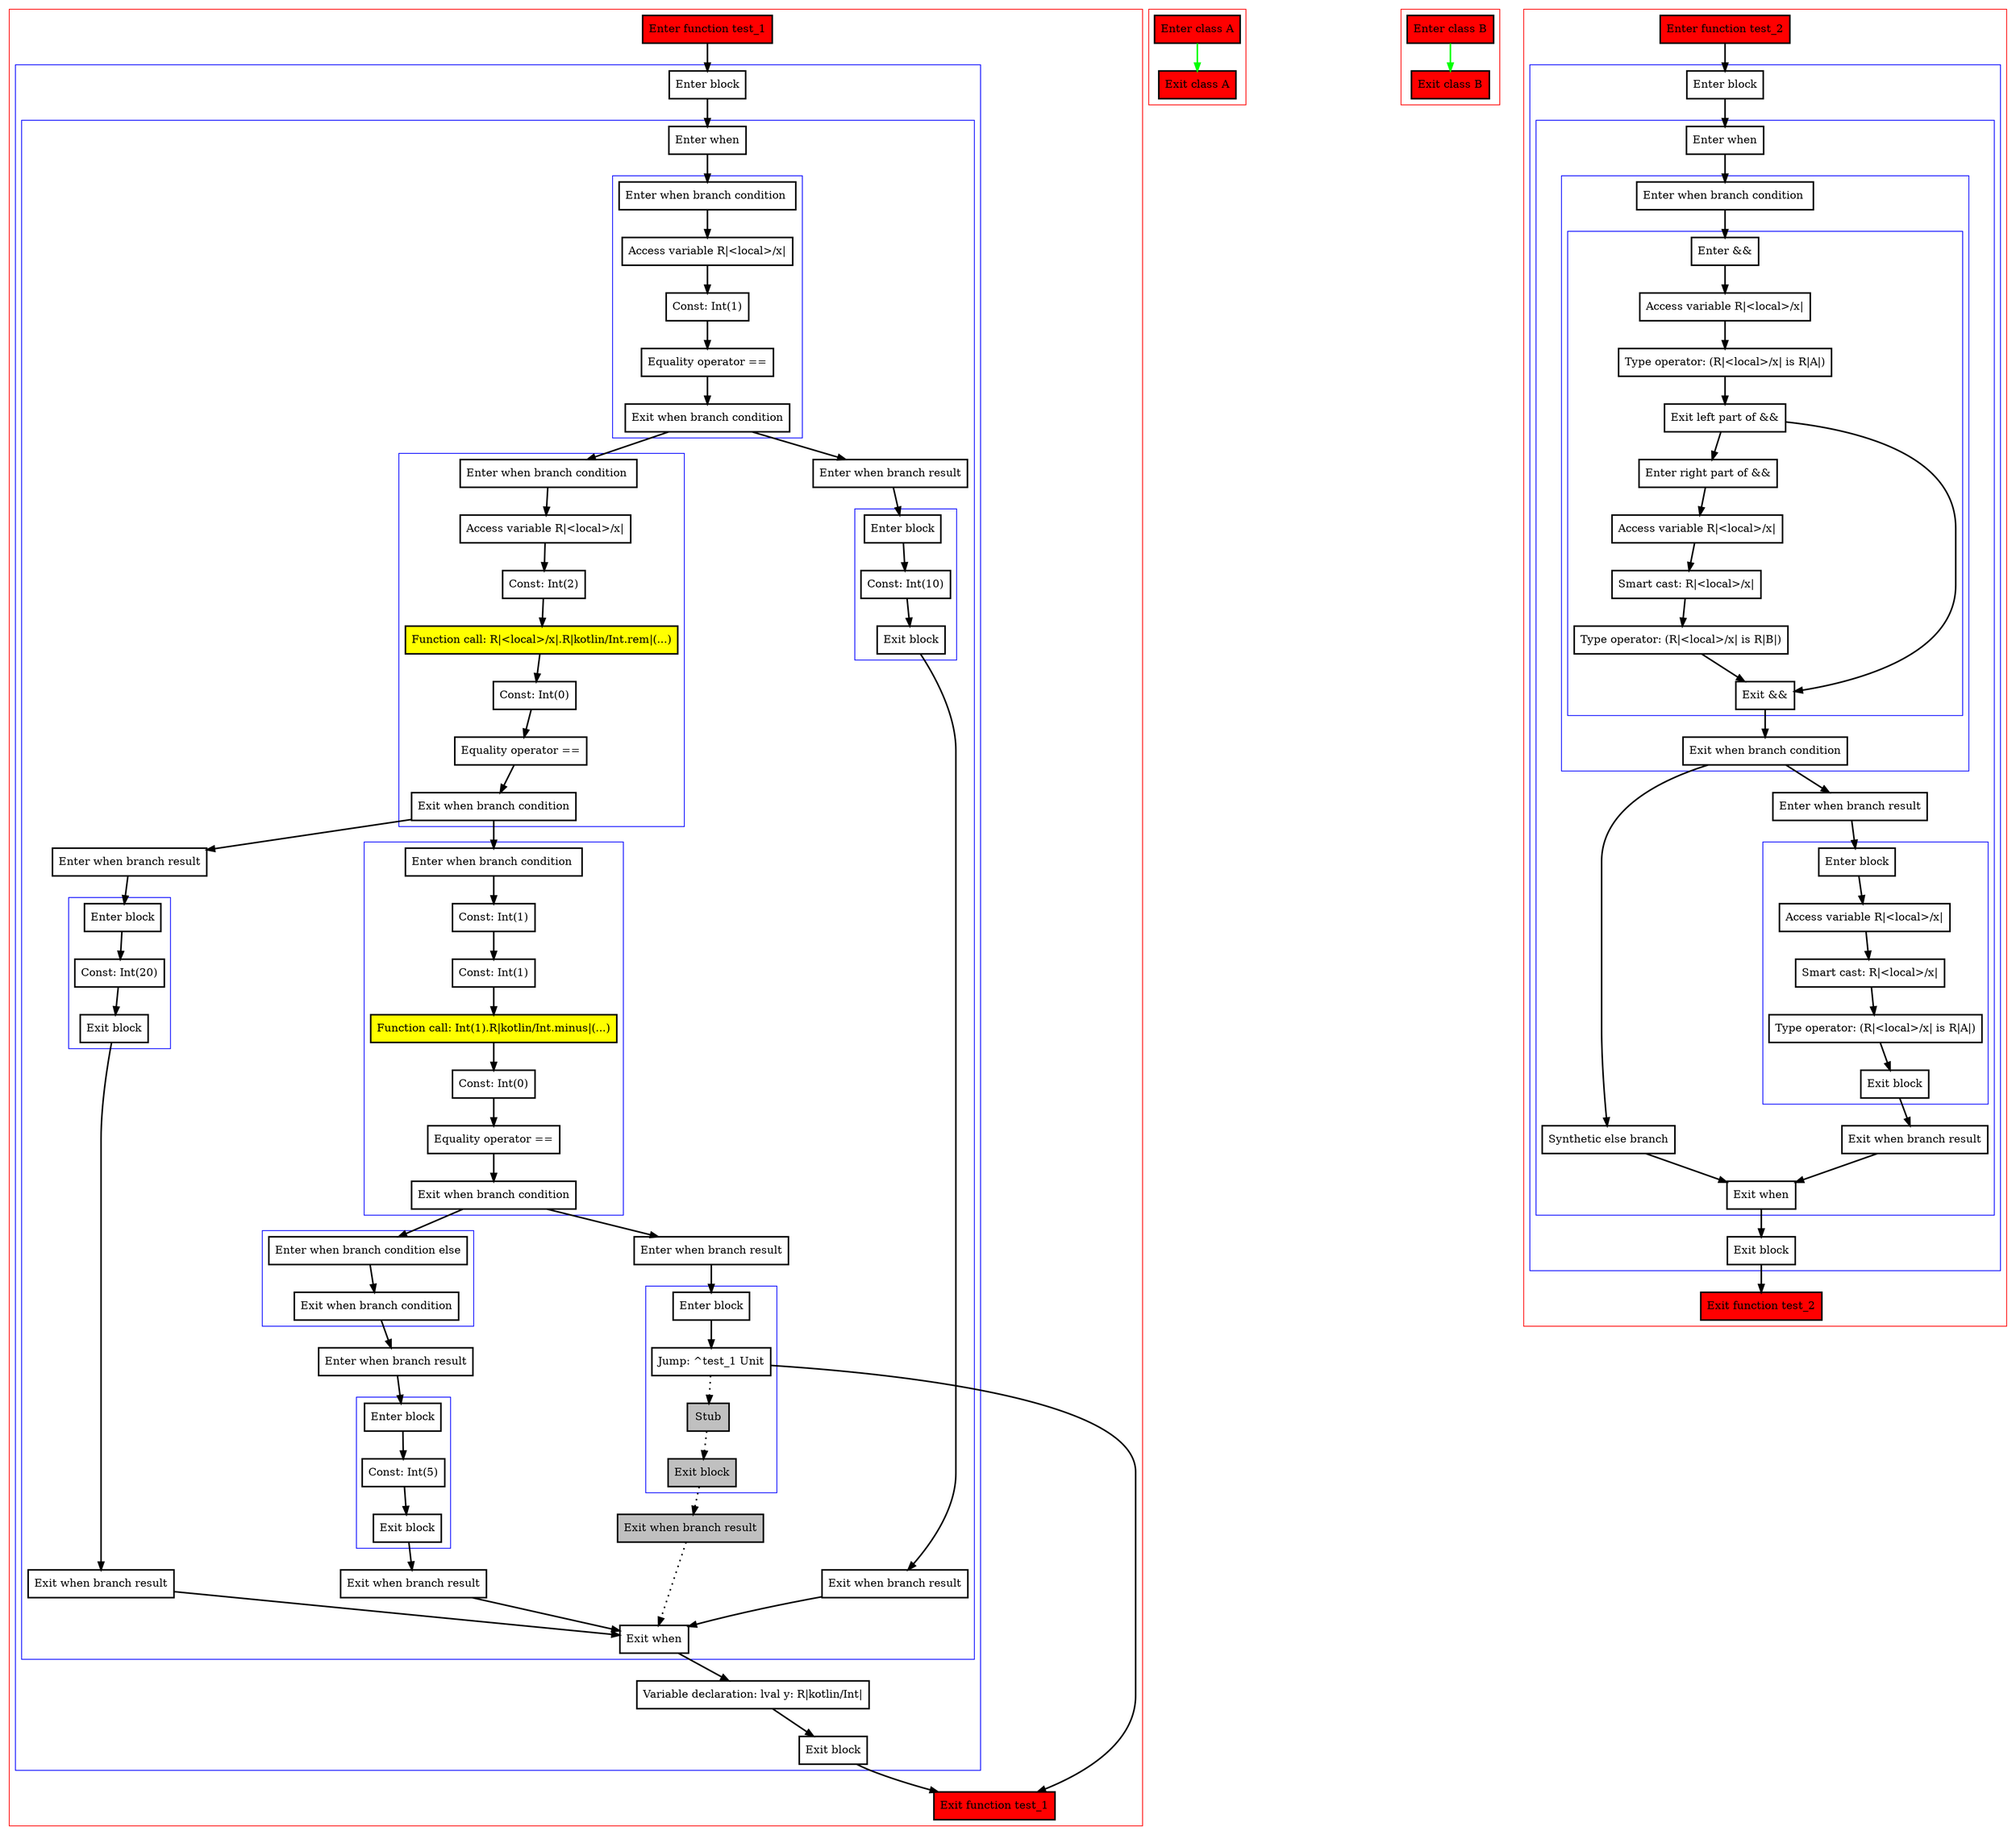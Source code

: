 digraph when_kt {
    graph [nodesep=3]
    node [shape=box penwidth=2]
    edge [penwidth=2]

    subgraph cluster_0 {
        color=red
        0 [label="Enter function test_1" style="filled" fillcolor=red];
        subgraph cluster_1 {
            color=blue
            1 [label="Enter block"];
            subgraph cluster_2 {
                color=blue
                2 [label="Enter when"];
                subgraph cluster_3 {
                    color=blue
                    3 [label="Enter when branch condition "];
                    4 [label="Access variable R|<local>/x|"];
                    5 [label="Const: Int(1)"];
                    6 [label="Equality operator =="];
                    7 [label="Exit when branch condition"];
                }
                subgraph cluster_4 {
                    color=blue
                    8 [label="Enter when branch condition "];
                    9 [label="Access variable R|<local>/x|"];
                    10 [label="Const: Int(2)"];
                    11 [label="Function call: R|<local>/x|.R|kotlin/Int.rem|(...)" style="filled" fillcolor=yellow];
                    12 [label="Const: Int(0)"];
                    13 [label="Equality operator =="];
                    14 [label="Exit when branch condition"];
                }
                subgraph cluster_5 {
                    color=blue
                    15 [label="Enter when branch condition "];
                    16 [label="Const: Int(1)"];
                    17 [label="Const: Int(1)"];
                    18 [label="Function call: Int(1).R|kotlin/Int.minus|(...)" style="filled" fillcolor=yellow];
                    19 [label="Const: Int(0)"];
                    20 [label="Equality operator =="];
                    21 [label="Exit when branch condition"];
                }
                subgraph cluster_6 {
                    color=blue
                    22 [label="Enter when branch condition else"];
                    23 [label="Exit when branch condition"];
                }
                24 [label="Enter when branch result"];
                subgraph cluster_7 {
                    color=blue
                    25 [label="Enter block"];
                    26 [label="Const: Int(5)"];
                    27 [label="Exit block"];
                }
                28 [label="Exit when branch result"];
                29 [label="Enter when branch result"];
                subgraph cluster_8 {
                    color=blue
                    30 [label="Enter block"];
                    31 [label="Jump: ^test_1 Unit"];
                    32 [label="Stub" style="filled" fillcolor=gray];
                    33 [label="Exit block" style="filled" fillcolor=gray];
                }
                34 [label="Exit when branch result" style="filled" fillcolor=gray];
                35 [label="Enter when branch result"];
                subgraph cluster_9 {
                    color=blue
                    36 [label="Enter block"];
                    37 [label="Const: Int(20)"];
                    38 [label="Exit block"];
                }
                39 [label="Exit when branch result"];
                40 [label="Enter when branch result"];
                subgraph cluster_10 {
                    color=blue
                    41 [label="Enter block"];
                    42 [label="Const: Int(10)"];
                    43 [label="Exit block"];
                }
                44 [label="Exit when branch result"];
                45 [label="Exit when"];
            }
            46 [label="Variable declaration: lval y: R|kotlin/Int|"];
            47 [label="Exit block"];
        }
        48 [label="Exit function test_1" style="filled" fillcolor=red];
    }
    0 -> {1};
    1 -> {2};
    2 -> {3};
    3 -> {4};
    4 -> {5};
    5 -> {6};
    6 -> {7};
    7 -> {40 8};
    8 -> {9};
    9 -> {10};
    10 -> {11};
    11 -> {12};
    12 -> {13};
    13 -> {14};
    14 -> {35 15};
    15 -> {16};
    16 -> {17};
    17 -> {18};
    18 -> {19};
    19 -> {20};
    20 -> {21};
    21 -> {29 22};
    22 -> {23};
    23 -> {24};
    24 -> {25};
    25 -> {26};
    26 -> {27};
    27 -> {28};
    28 -> {45};
    29 -> {30};
    30 -> {31};
    31 -> {48};
    31 -> {32} [style=dotted];
    32 -> {33} [style=dotted];
    33 -> {34} [style=dotted];
    34 -> {45} [style=dotted];
    35 -> {36};
    36 -> {37};
    37 -> {38};
    38 -> {39};
    39 -> {45};
    40 -> {41};
    41 -> {42};
    42 -> {43};
    43 -> {44};
    44 -> {45};
    45 -> {46};
    46 -> {47};
    47 -> {48};

    subgraph cluster_11 {
        color=red
        49 [label="Enter class A" style="filled" fillcolor=red];
        50 [label="Exit class A" style="filled" fillcolor=red];
    }
    49 -> {50} [color=green];

    subgraph cluster_12 {
        color=red
        51 [label="Enter class B" style="filled" fillcolor=red];
        52 [label="Exit class B" style="filled" fillcolor=red];
    }
    51 -> {52} [color=green];

    subgraph cluster_13 {
        color=red
        53 [label="Enter function test_2" style="filled" fillcolor=red];
        subgraph cluster_14 {
            color=blue
            54 [label="Enter block"];
            subgraph cluster_15 {
                color=blue
                55 [label="Enter when"];
                subgraph cluster_16 {
                    color=blue
                    56 [label="Enter when branch condition "];
                    subgraph cluster_17 {
                        color=blue
                        57 [label="Enter &&"];
                        58 [label="Access variable R|<local>/x|"];
                        59 [label="Type operator: (R|<local>/x| is R|A|)"];
                        60 [label="Exit left part of &&"];
                        61 [label="Enter right part of &&"];
                        62 [label="Access variable R|<local>/x|"];
                        63 [label="Smart cast: R|<local>/x|"];
                        64 [label="Type operator: (R|<local>/x| is R|B|)"];
                        65 [label="Exit &&"];
                    }
                    66 [label="Exit when branch condition"];
                }
                67 [label="Synthetic else branch"];
                68 [label="Enter when branch result"];
                subgraph cluster_18 {
                    color=blue
                    69 [label="Enter block"];
                    70 [label="Access variable R|<local>/x|"];
                    71 [label="Smart cast: R|<local>/x|"];
                    72 [label="Type operator: (R|<local>/x| is R|A|)"];
                    73 [label="Exit block"];
                }
                74 [label="Exit when branch result"];
                75 [label="Exit when"];
            }
            76 [label="Exit block"];
        }
        77 [label="Exit function test_2" style="filled" fillcolor=red];
    }
    53 -> {54};
    54 -> {55};
    55 -> {56};
    56 -> {57};
    57 -> {58};
    58 -> {59};
    59 -> {60};
    60 -> {65 61};
    61 -> {62};
    62 -> {63};
    63 -> {64};
    64 -> {65};
    65 -> {66};
    66 -> {68 67};
    67 -> {75};
    68 -> {69};
    69 -> {70};
    70 -> {71};
    71 -> {72};
    72 -> {73};
    73 -> {74};
    74 -> {75};
    75 -> {76};
    76 -> {77};

}
